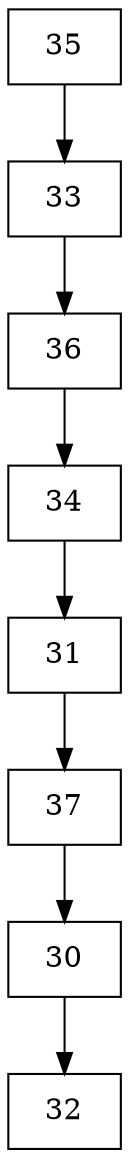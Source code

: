 digraph G {
  node [shape=record];
  node0 [label="{35}"];
  node0 -> node1;
  node1 [label="{33}"];
  node1 -> node2;
  node2 [label="{36}"];
  node2 -> node3;
  node3 [label="{34}"];
  node3 -> node4;
  node4 [label="{31}"];
  node4 -> node5;
  node5 [label="{37}"];
  node5 -> node6;
  node6 [label="{30}"];
  node6 -> node7;
  node7 [label="{32}"];
}
